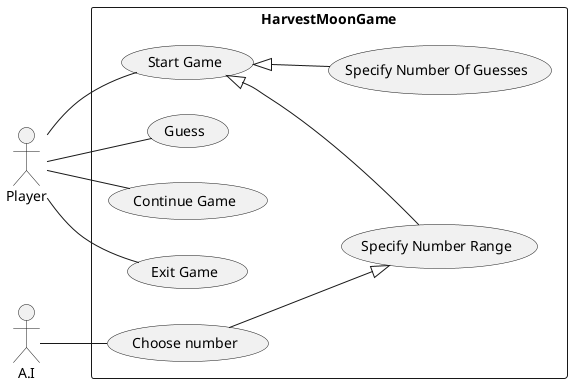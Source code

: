 @startuml


left to right direction
skinparam packageStyle rectangle
actor Player
actor A.I


rectangle HarvestMoonGame {

Player -- (Start Game)
Player -- (Guess)
Player -- (Continue Game)
Player -- (Exit Game)

(Start Game) <|-- (Specify Number Range)
(Start Game) <|-- (Specify Number Of Guesses)

(Choose number) --|> (Specify Number Range)

A.I -- (Choose number)



}
@enduml